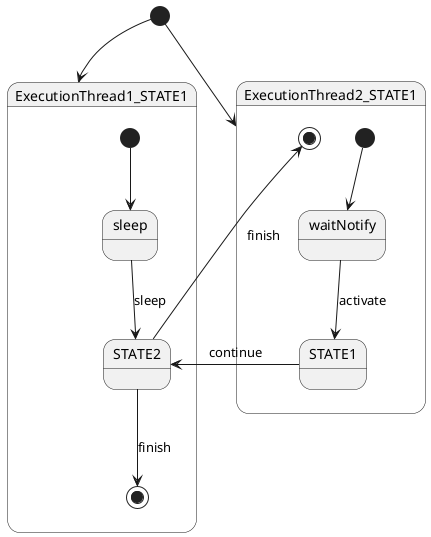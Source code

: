 @startuml

[*] --> ExecutionThread1_STATE1
state ExecutionThread1_STATE1 {
    [*] --> sleep
    sleep --> STATE2 : sleep
    STATE2 --> [*] : finish
}

state ExecutionThread2_STATE1 {
    [*] --> waitNotify
    waitNotify --> STATE1 : activate
    STATE1 --> STATE2 : continue
    STATE2 --> [*] : finish
}

[*] --> ExecutionThread2_STATE1

@enduml

